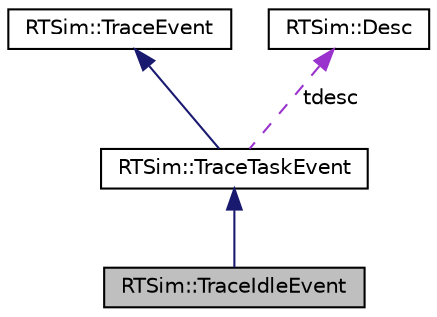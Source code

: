 digraph "RTSim::TraceIdleEvent"
{
  edge [fontname="Helvetica",fontsize="10",labelfontname="Helvetica",labelfontsize="10"];
  node [fontname="Helvetica",fontsize="10",shape=record];
  Node3 [label="RTSim::TraceIdleEvent",height=0.2,width=0.4,color="black", fillcolor="grey75", style="filled", fontcolor="black"];
  Node4 -> Node3 [dir="back",color="midnightblue",fontsize="10",style="solid",fontname="Helvetica"];
  Node4 [label="RTSim::TraceTaskEvent",height=0.2,width=0.4,color="black", fillcolor="white", style="filled",URL="$classRTSim_1_1TraceTaskEvent.html"];
  Node5 -> Node4 [dir="back",color="midnightblue",fontsize="10",style="solid",fontname="Helvetica"];
  Node5 [label="RTSim::TraceEvent",height=0.2,width=0.4,color="black", fillcolor="white", style="filled",URL="$classRTSim_1_1TraceEvent.html"];
  Node6 -> Node4 [dir="back",color="darkorchid3",fontsize="10",style="dashed",label=" tdesc" ,fontname="Helvetica"];
  Node6 [label="RTSim::Desc",height=0.2,width=0.4,color="black", fillcolor="white", style="filled",URL="$classRTSim_1_1Desc.html"];
}
